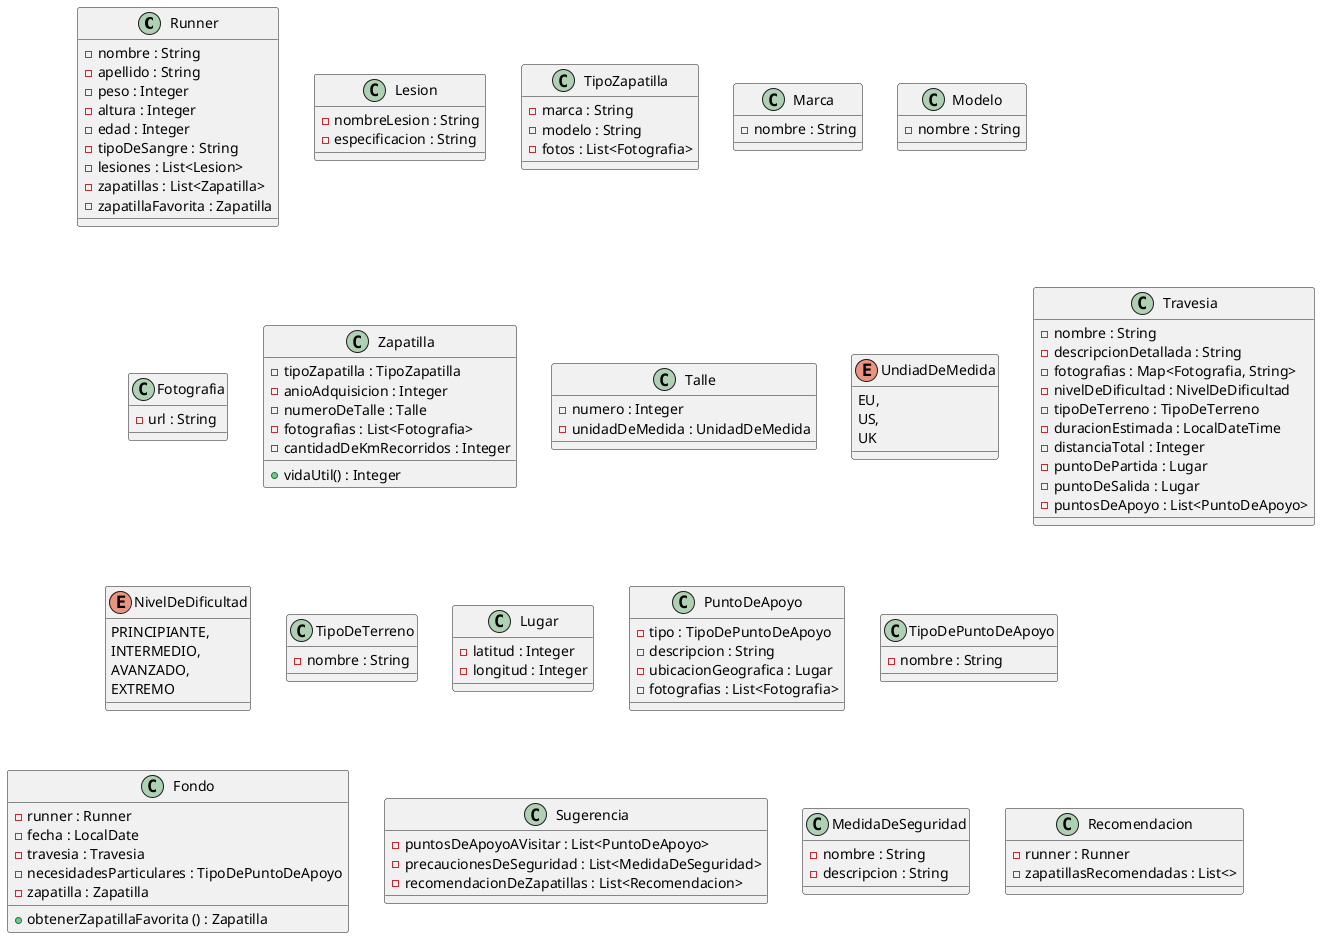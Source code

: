 @startuml

Class Runner {
    - nombre : String
    - apellido : String
    - peso : Integer
    - altura : Integer
    - edad : Integer
    - tipoDeSangre : String
    - lesiones : List<Lesion>
    - zapatillas : List<Zapatilla>
    - zapatillaFavorita : Zapatilla
}

Class Lesion {
    - nombreLesion : String
    - especificacion : String
}

Class TipoZapatilla {
    - marca : String
    - modelo : String
    - fotos : List<Fotografia>
}

Class Marca {
    - nombre : String
}

Class Modelo {
    - nombre : String
}

Class Fotografia {
    - url : String
}

Class Zapatilla {
    - tipoZapatilla : TipoZapatilla
    - anioAdquisicion : Integer
    - numeroDeTalle : Talle
    - fotografias : List<Fotografia>
    - cantidadDeKmRecorridos : Integer

    + vidaUtil() : Integer
}

Class Talle {
    - numero : Integer
    - unidadDeMedida : UnidadDeMedida
}

enum UndiadDeMedida {
    EU,
    US,
    UK
}

Class Travesia {
    - nombre : String
    - descripcionDetallada : String
    - fotografias : Map<Fotografia, String>
    - nivelDeDificultad : NivelDeDificultad
    - tipoDeTerreno : TipoDeTerreno
    - duracionEstimada : LocalDateTime
    - distanciaTotal : Integer
    - puntoDePartida : Lugar
    - puntoDeSalida : Lugar
    - puntosDeApoyo : List<PuntoDeApoyo>
}

enum NivelDeDificultad {
    PRINCIPIANTE,
    INTERMEDIO,
    AVANZADO,
    EXTREMO
}

Class TipoDeTerreno {
    - nombre : String
}

Class Lugar {
    - latitud : Integer
    - longitud : Integer
}

Class PuntoDeApoyo {
    - tipo : TipoDePuntoDeApoyo
    - descripcion : String
    - ubicacionGeografica : Lugar
    - fotografias : List<Fotografia>
}

Class TipoDePuntoDeApoyo {
    - nombre : String
}

Class Fondo {
    - runner : Runner
    - fecha : LocalDate
    - travesia : Travesia
    - necesidadesParticulares : TipoDePuntoDeApoyo
    - zapatilla : Zapatilla

    + obtenerZapatillaFavorita () : Zapatilla
}

Class Sugerencia {
    - puntosDeApoyoAVisitar : List<PuntoDeApoyo>
    - precaucionesDeSeguridad : List<MedidaDeSeguridad>
    - recomendacionDeZapatillas : List<Recomendacion>
}

Class MedidaDeSeguridad {
    - nombre : String
    - descripcion : String
}

Class Recomendacion {
    - runner : Runner
    - zapatillasRecomendadas : List<>
}

@enduml